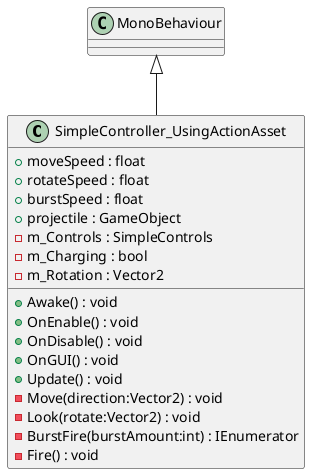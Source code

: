 @startuml
class SimpleController_UsingActionAsset {
    + moveSpeed : float
    + rotateSpeed : float
    + burstSpeed : float
    + projectile : GameObject
    - m_Controls : SimpleControls
    - m_Charging : bool
    - m_Rotation : Vector2
    + Awake() : void
    + OnEnable() : void
    + OnDisable() : void
    + OnGUI() : void
    + Update() : void
    - Move(direction:Vector2) : void
    - Look(rotate:Vector2) : void
    - BurstFire(burstAmount:int) : IEnumerator
    - Fire() : void
}
MonoBehaviour <|-- SimpleController_UsingActionAsset
@enduml
